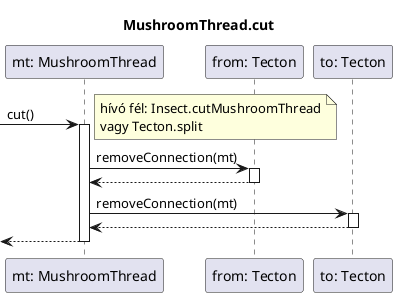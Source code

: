 @startuml Cut
title MushroomThread.cut

participant "mt: MushroomThread" as mt
participant "from: Tecton" as from
participant "to: Tecton" as to

-> mt : cut()
note right: hívó fél: Insect.cutMushroomThread\nvagy Tecton.split
activate mt

mt -> from : removeConnection(mt)
activate from
from --> mt
deactivate from

mt -> to : removeConnection(mt)
activate to
to --> mt
deactivate to

<-- mt
deactivate mt

@enduml